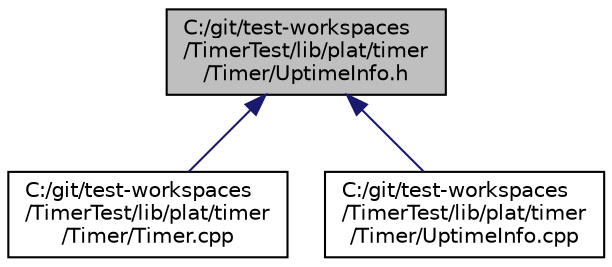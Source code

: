 digraph "C:/git/test-workspaces/TimerTest/lib/plat/timer/Timer/UptimeInfo.h"
{
  edge [fontname="Helvetica",fontsize="10",labelfontname="Helvetica",labelfontsize="10"];
  node [fontname="Helvetica",fontsize="10",shape=record];
  Node1 [label="C:/git/test-workspaces\l/TimerTest/lib/plat/timer\l/Timer/UptimeInfo.h",height=0.2,width=0.4,color="black", fillcolor="grey75", style="filled" fontcolor="black"];
  Node1 -> Node2 [dir="back",color="midnightblue",fontsize="10",style="solid",fontname="Helvetica"];
  Node2 [label="C:/git/test-workspaces\l/TimerTest/lib/plat/timer\l/Timer/Timer.cpp",height=0.2,width=0.4,color="black", fillcolor="white", style="filled",URL="$_timer_8cpp.html"];
  Node1 -> Node3 [dir="back",color="midnightblue",fontsize="10",style="solid",fontname="Helvetica"];
  Node3 [label="C:/git/test-workspaces\l/TimerTest/lib/plat/timer\l/Timer/UptimeInfo.cpp",height=0.2,width=0.4,color="black", fillcolor="white", style="filled",URL="$_uptime_info_8cpp.html"];
}
